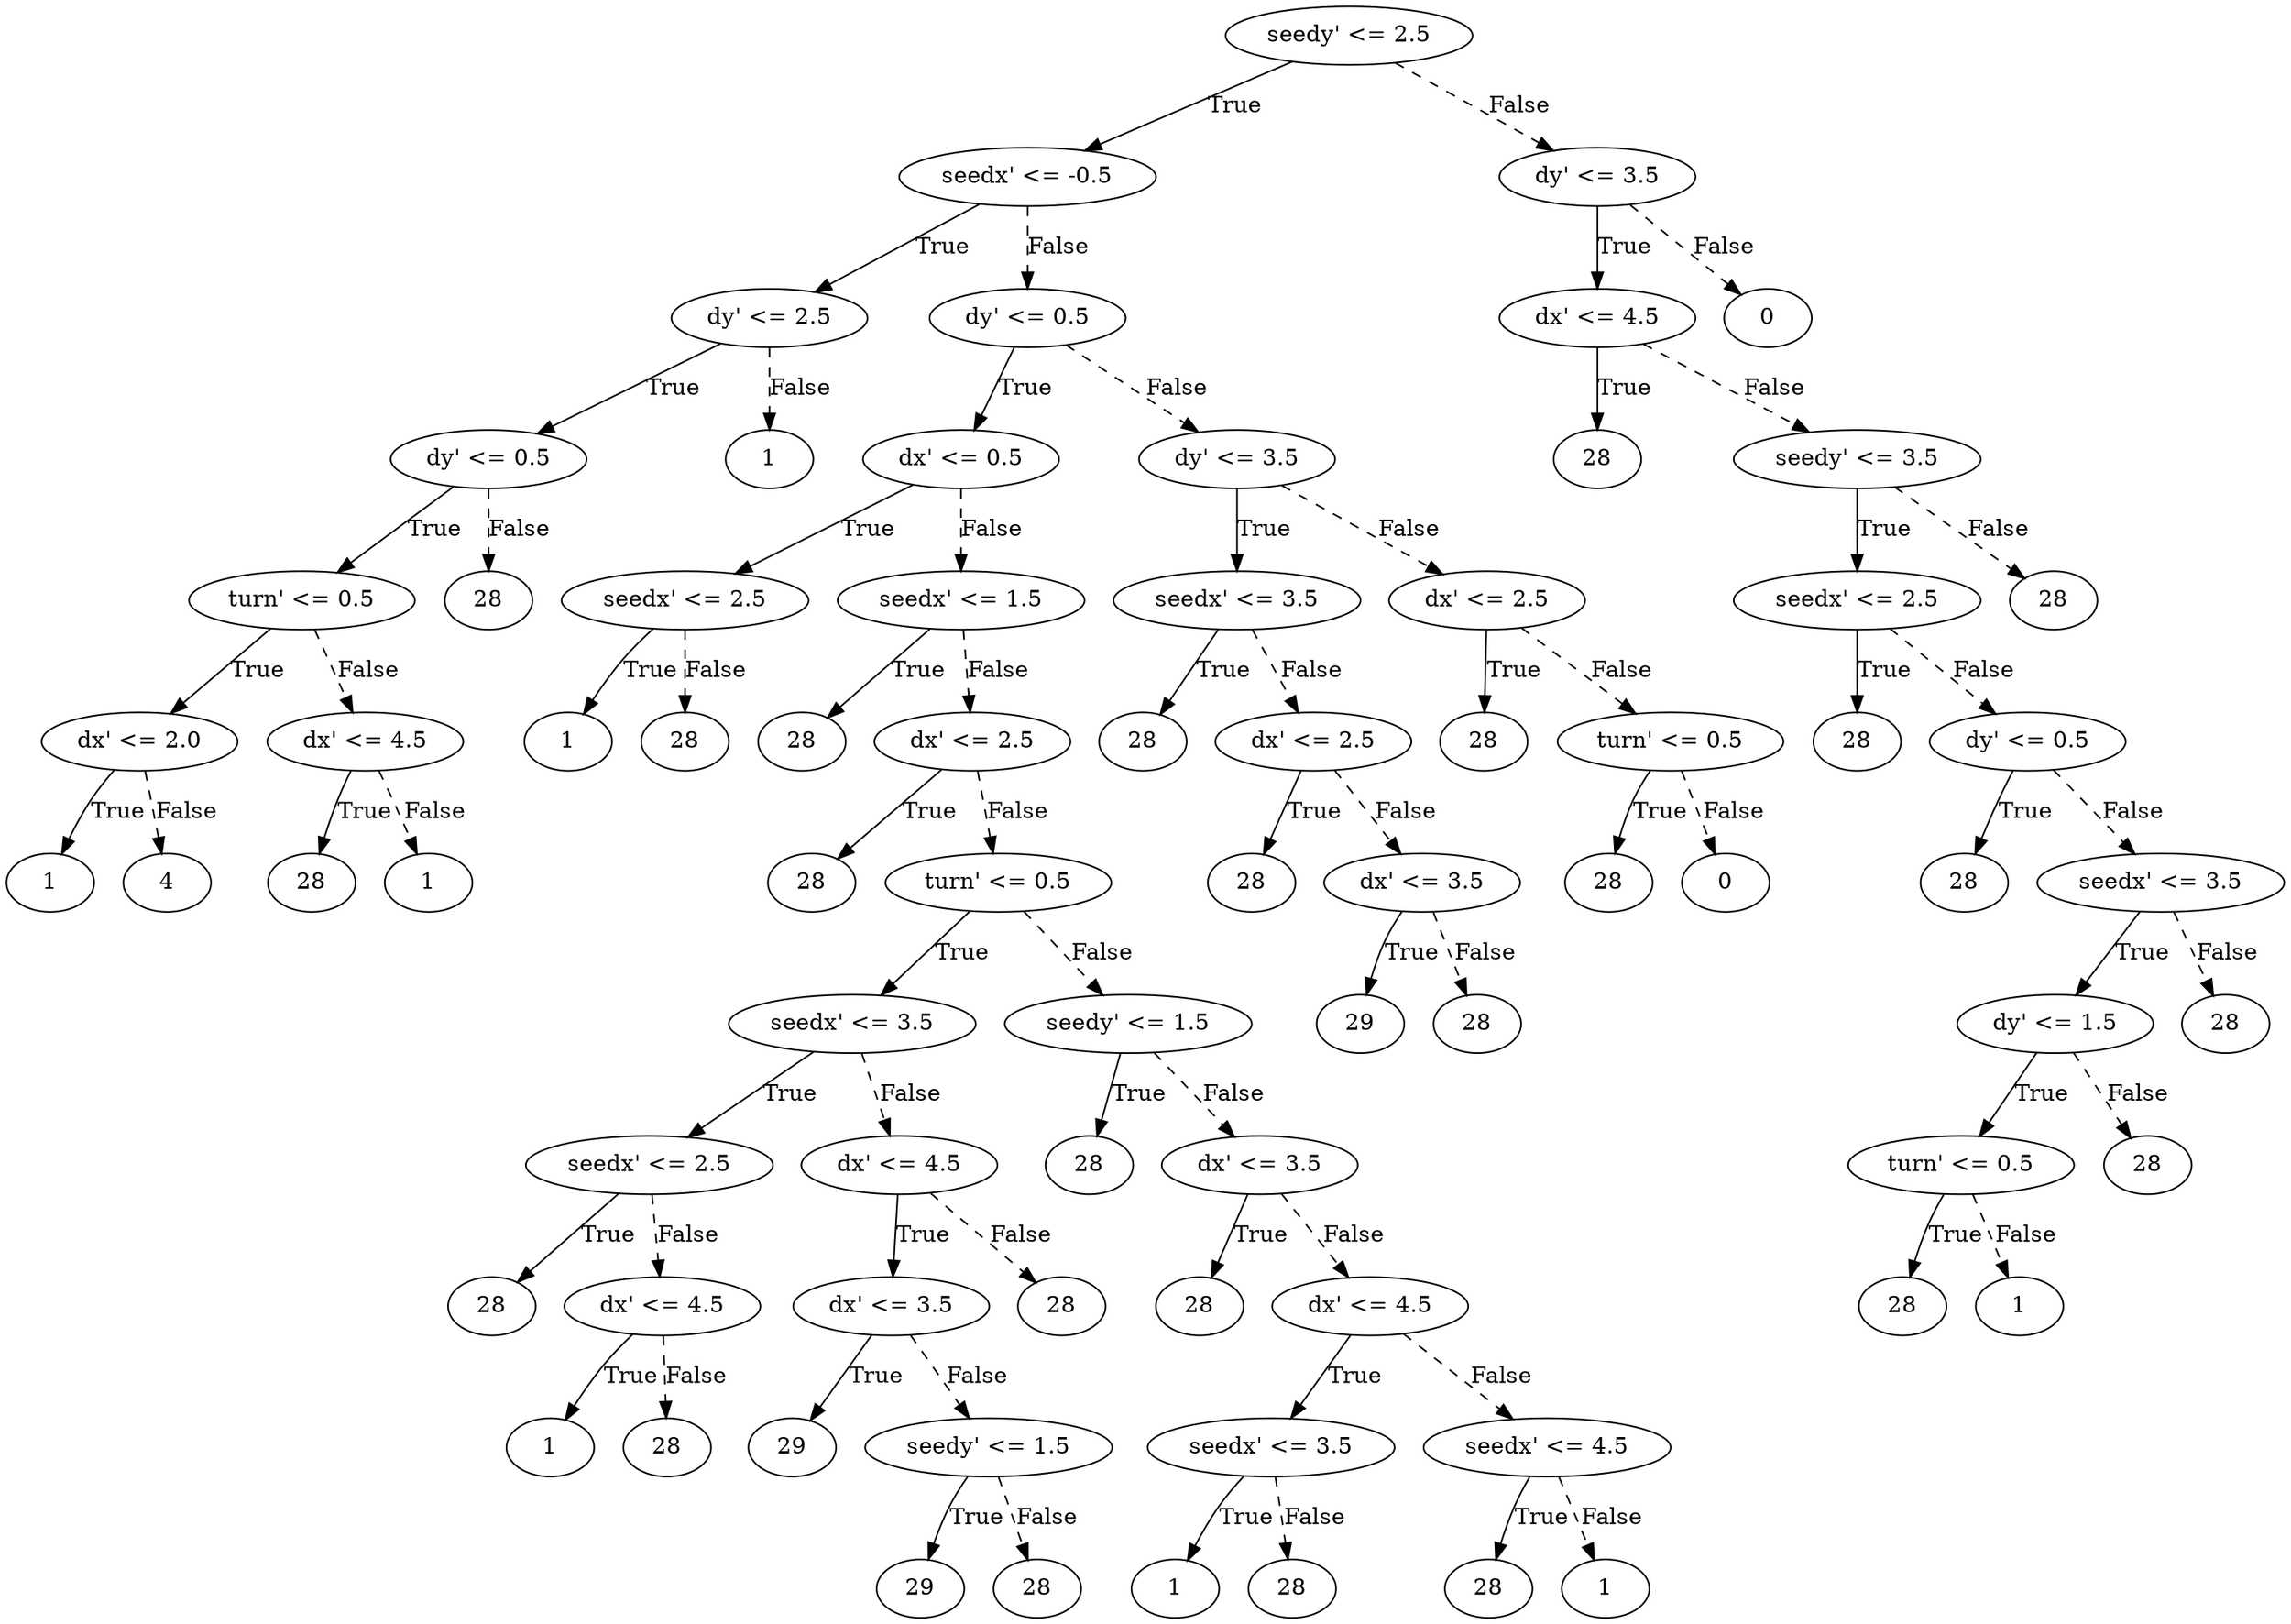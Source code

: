 digraph {
0 [label="seedy' <= 2.5"];
1 [label="seedx' <= -0.5"];
2 [label="dy' <= 2.5"];
3 [label="dy' <= 0.5"];
4 [label="turn' <= 0.5"];
5 [label="dx' <= 2.0"];
6 [label="1"];
5 -> 6 [label="True"];
7 [label="4"];
5 -> 7 [style="dashed", label="False"];
4 -> 5 [label="True"];
8 [label="dx' <= 4.5"];
9 [label="28"];
8 -> 9 [label="True"];
10 [label="1"];
8 -> 10 [style="dashed", label="False"];
4 -> 8 [style="dashed", label="False"];
3 -> 4 [label="True"];
11 [label="28"];
3 -> 11 [style="dashed", label="False"];
2 -> 3 [label="True"];
12 [label="1"];
2 -> 12 [style="dashed", label="False"];
1 -> 2 [label="True"];
13 [label="dy' <= 0.5"];
14 [label="dx' <= 0.5"];
15 [label="seedx' <= 2.5"];
16 [label="1"];
15 -> 16 [label="True"];
17 [label="28"];
15 -> 17 [style="dashed", label="False"];
14 -> 15 [label="True"];
18 [label="seedx' <= 1.5"];
19 [label="28"];
18 -> 19 [label="True"];
20 [label="dx' <= 2.5"];
21 [label="28"];
20 -> 21 [label="True"];
22 [label="turn' <= 0.5"];
23 [label="seedx' <= 3.5"];
24 [label="seedx' <= 2.5"];
25 [label="28"];
24 -> 25 [label="True"];
26 [label="dx' <= 4.5"];
27 [label="1"];
26 -> 27 [label="True"];
28 [label="28"];
26 -> 28 [style="dashed", label="False"];
24 -> 26 [style="dashed", label="False"];
23 -> 24 [label="True"];
29 [label="dx' <= 4.5"];
30 [label="dx' <= 3.5"];
31 [label="29"];
30 -> 31 [label="True"];
32 [label="seedy' <= 1.5"];
33 [label="29"];
32 -> 33 [label="True"];
34 [label="28"];
32 -> 34 [style="dashed", label="False"];
30 -> 32 [style="dashed", label="False"];
29 -> 30 [label="True"];
35 [label="28"];
29 -> 35 [style="dashed", label="False"];
23 -> 29 [style="dashed", label="False"];
22 -> 23 [label="True"];
36 [label="seedy' <= 1.5"];
37 [label="28"];
36 -> 37 [label="True"];
38 [label="dx' <= 3.5"];
39 [label="28"];
38 -> 39 [label="True"];
40 [label="dx' <= 4.5"];
41 [label="seedx' <= 3.5"];
42 [label="1"];
41 -> 42 [label="True"];
43 [label="28"];
41 -> 43 [style="dashed", label="False"];
40 -> 41 [label="True"];
44 [label="seedx' <= 4.5"];
45 [label="28"];
44 -> 45 [label="True"];
46 [label="1"];
44 -> 46 [style="dashed", label="False"];
40 -> 44 [style="dashed", label="False"];
38 -> 40 [style="dashed", label="False"];
36 -> 38 [style="dashed", label="False"];
22 -> 36 [style="dashed", label="False"];
20 -> 22 [style="dashed", label="False"];
18 -> 20 [style="dashed", label="False"];
14 -> 18 [style="dashed", label="False"];
13 -> 14 [label="True"];
47 [label="dy' <= 3.5"];
48 [label="seedx' <= 3.5"];
49 [label="28"];
48 -> 49 [label="True"];
50 [label="dx' <= 2.5"];
51 [label="28"];
50 -> 51 [label="True"];
52 [label="dx' <= 3.5"];
53 [label="29"];
52 -> 53 [label="True"];
54 [label="28"];
52 -> 54 [style="dashed", label="False"];
50 -> 52 [style="dashed", label="False"];
48 -> 50 [style="dashed", label="False"];
47 -> 48 [label="True"];
55 [label="dx' <= 2.5"];
56 [label="28"];
55 -> 56 [label="True"];
57 [label="turn' <= 0.5"];
58 [label="28"];
57 -> 58 [label="True"];
59 [label="0"];
57 -> 59 [style="dashed", label="False"];
55 -> 57 [style="dashed", label="False"];
47 -> 55 [style="dashed", label="False"];
13 -> 47 [style="dashed", label="False"];
1 -> 13 [style="dashed", label="False"];
0 -> 1 [label="True"];
60 [label="dy' <= 3.5"];
61 [label="dx' <= 4.5"];
62 [label="28"];
61 -> 62 [label="True"];
63 [label="seedy' <= 3.5"];
64 [label="seedx' <= 2.5"];
65 [label="28"];
64 -> 65 [label="True"];
66 [label="dy' <= 0.5"];
67 [label="28"];
66 -> 67 [label="True"];
68 [label="seedx' <= 3.5"];
69 [label="dy' <= 1.5"];
70 [label="turn' <= 0.5"];
71 [label="28"];
70 -> 71 [label="True"];
72 [label="1"];
70 -> 72 [style="dashed", label="False"];
69 -> 70 [label="True"];
73 [label="28"];
69 -> 73 [style="dashed", label="False"];
68 -> 69 [label="True"];
74 [label="28"];
68 -> 74 [style="dashed", label="False"];
66 -> 68 [style="dashed", label="False"];
64 -> 66 [style="dashed", label="False"];
63 -> 64 [label="True"];
75 [label="28"];
63 -> 75 [style="dashed", label="False"];
61 -> 63 [style="dashed", label="False"];
60 -> 61 [label="True"];
76 [label="0"];
60 -> 76 [style="dashed", label="False"];
0 -> 60 [style="dashed", label="False"];

}